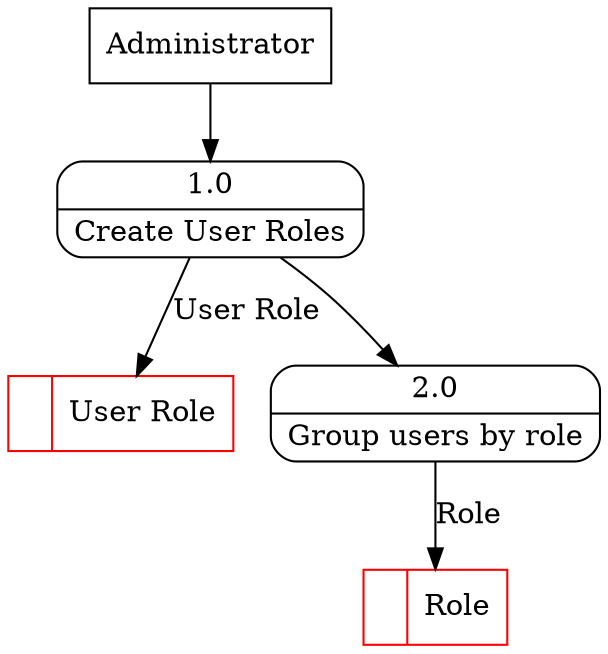 digraph dfd2{ 
node[shape=record]
200 [label="<f0>  |<f1> User Role " color=red];
201 [label="Administrator" shape=box];
202 [label="{<f0> 1.0|<f1> Create User Roles }" shape=Mrecord];
2 [label="{<f0> 2.0|<f1> Group users by role }" shape=Mrecord];
202 -> 2
1001 [label="<f0>  |<f1> Role " color=red];
2 -> 1001 [label="Role"]
201 -> 202
202 -> 200 [label="User Role"]
}